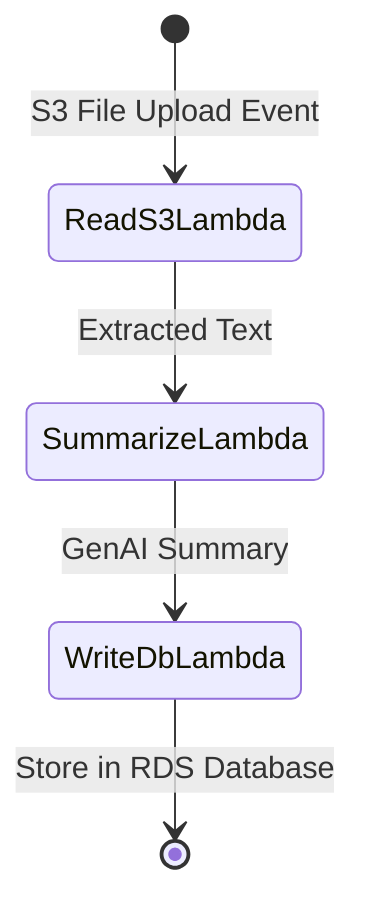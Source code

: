 stateDiagram-v2
    [*] --> ReadS3Lambda: S3 File Upload Event
    ReadS3Lambda --> SummarizeLambda: Extracted Text
    SummarizeLambda --> WriteDbLambda: GenAI Summary
    WriteDbLambda --> [*]: Store in RDS Database